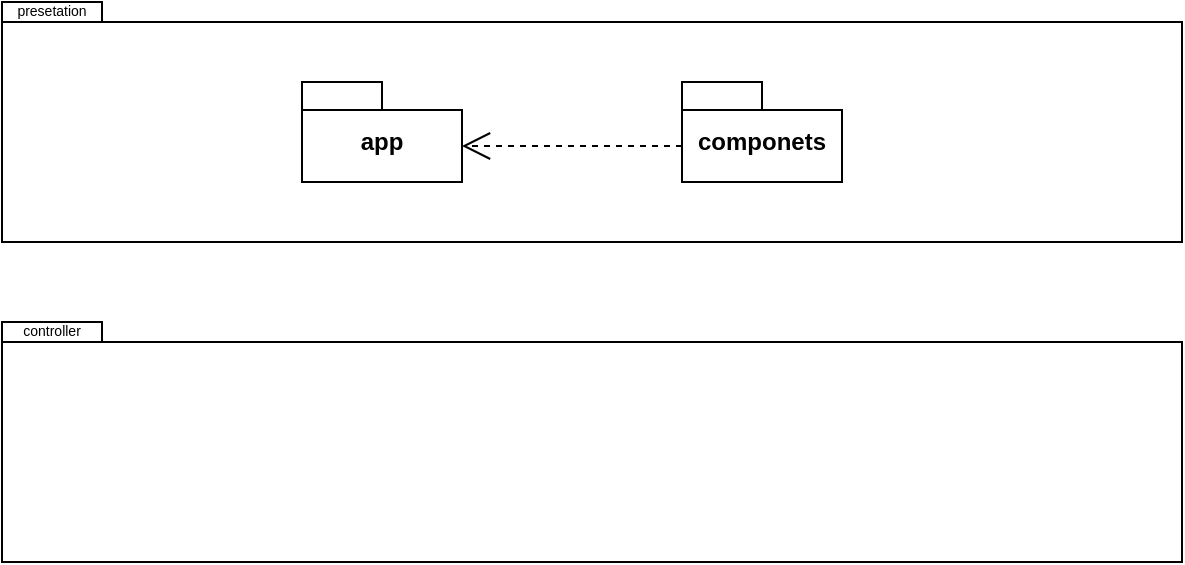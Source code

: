 <mxfile version="26.2.14">
  <diagram name="第 1 页" id="zv9jVuwXzwsgYas8b95U">
    <mxGraphModel dx="823" dy="482" grid="1" gridSize="10" guides="1" tooltips="1" connect="1" arrows="1" fold="1" page="1" pageScale="1" pageWidth="827" pageHeight="1169" math="0" shadow="0">
      <root>
        <mxCell id="0" />
        <mxCell id="1" parent="0" />
        <mxCell id="kNfIhQ50q1yCch20xD6w-1" value="" style="shape=folder;fontStyle=1;spacingTop=10;tabWidth=50;tabHeight=10;tabPosition=left;html=1;whiteSpace=wrap;" vertex="1" parent="1">
          <mxGeometry x="140" y="70" width="590" height="120" as="geometry" />
        </mxCell>
        <mxCell id="kNfIhQ50q1yCch20xD6w-2" value="app" style="shape=folder;fontStyle=1;spacingTop=10;tabWidth=40;tabHeight=14;tabPosition=left;html=1;whiteSpace=wrap;" vertex="1" parent="1">
          <mxGeometry x="290" y="110" width="80" height="50" as="geometry" />
        </mxCell>
        <mxCell id="kNfIhQ50q1yCch20xD6w-3" value="componets" style="shape=folder;fontStyle=1;spacingTop=10;tabWidth=40;tabHeight=14;tabPosition=left;html=1;whiteSpace=wrap;" vertex="1" parent="1">
          <mxGeometry x="480" y="110" width="80" height="50" as="geometry" />
        </mxCell>
        <mxCell id="kNfIhQ50q1yCch20xD6w-4" value="" style="endArrow=open;endSize=12;dashed=1;html=1;rounded=0;entryX=0;entryY=0;entryDx=80;entryDy=32;entryPerimeter=0;exitX=0;exitY=0;exitDx=0;exitDy=32;exitPerimeter=0;" edge="1" parent="1" source="kNfIhQ50q1yCch20xD6w-3" target="kNfIhQ50q1yCch20xD6w-2">
          <mxGeometry width="160" relative="1" as="geometry">
            <mxPoint x="280" y="290" as="sourcePoint" />
            <mxPoint x="440" y="290" as="targetPoint" />
          </mxGeometry>
        </mxCell>
        <mxCell id="kNfIhQ50q1yCch20xD6w-5" value="presetation" style="text;html=1;align=center;verticalAlign=middle;whiteSpace=wrap;rounded=0;fontSize=7;" vertex="1" parent="1">
          <mxGeometry x="150" y="70" width="30" height="10" as="geometry" />
        </mxCell>
        <mxCell id="kNfIhQ50q1yCch20xD6w-6" value="" style="shape=folder;fontStyle=1;spacingTop=10;tabWidth=50;tabHeight=10;tabPosition=left;html=1;whiteSpace=wrap;" vertex="1" parent="1">
          <mxGeometry x="140" y="230" width="590" height="120" as="geometry" />
        </mxCell>
        <mxCell id="kNfIhQ50q1yCch20xD6w-7" value="controller" style="text;html=1;align=center;verticalAlign=middle;whiteSpace=wrap;rounded=0;fontSize=7;" vertex="1" parent="1">
          <mxGeometry x="150" y="230" width="30" height="10" as="geometry" />
        </mxCell>
      </root>
    </mxGraphModel>
  </diagram>
</mxfile>
